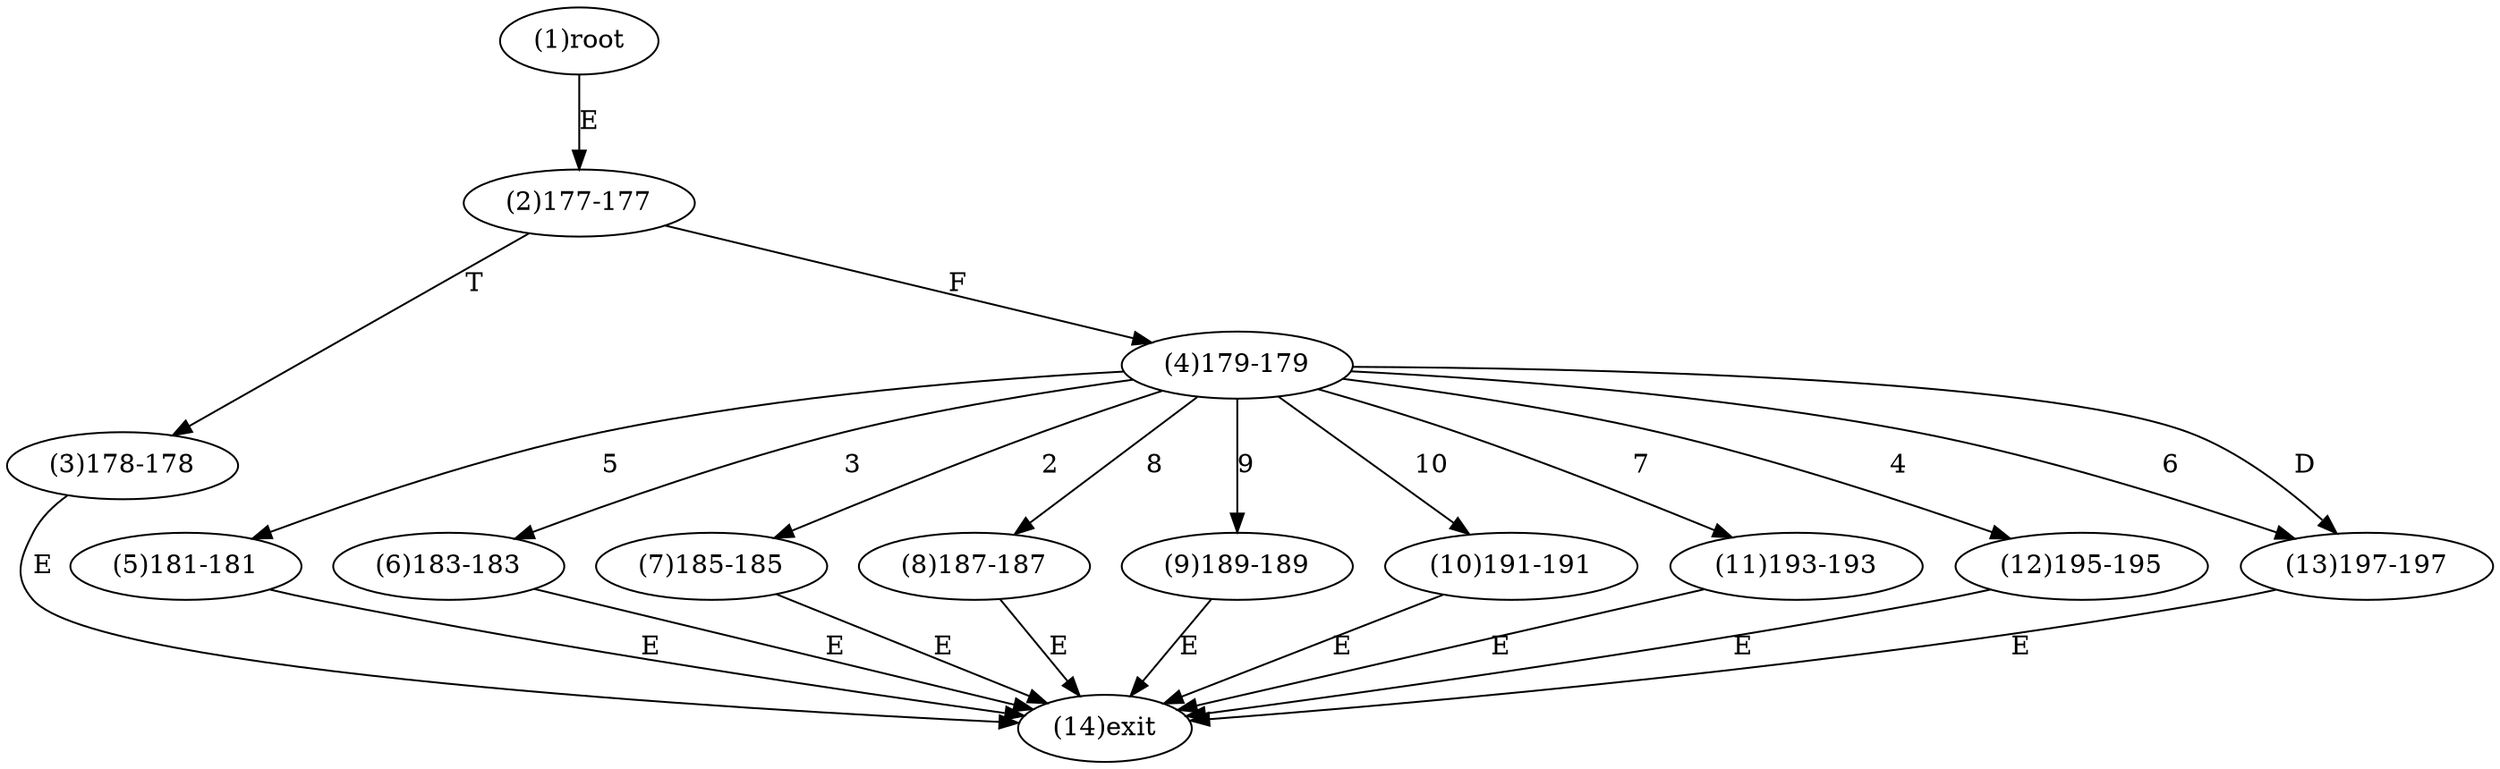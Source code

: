 digraph "" { 
1[ label="(1)root"];
2[ label="(2)177-177"];
3[ label="(3)178-178"];
4[ label="(4)179-179"];
5[ label="(5)181-181"];
6[ label="(6)183-183"];
7[ label="(7)185-185"];
8[ label="(8)187-187"];
9[ label="(9)189-189"];
10[ label="(10)191-191"];
11[ label="(11)193-193"];
12[ label="(12)195-195"];
13[ label="(13)197-197"];
14[ label="(14)exit"];
1->2[ label="E"];
2->4[ label="F"];
2->3[ label="T"];
3->14[ label="E"];
4->7[ label="2"];
4->6[ label="3"];
4->12[ label="4"];
4->5[ label="5"];
4->13[ label="6"];
4->11[ label="7"];
4->8[ label="8"];
4->9[ label="9"];
4->10[ label="10"];
4->13[ label="D"];
5->14[ label="E"];
6->14[ label="E"];
7->14[ label="E"];
8->14[ label="E"];
9->14[ label="E"];
10->14[ label="E"];
11->14[ label="E"];
12->14[ label="E"];
13->14[ label="E"];
}